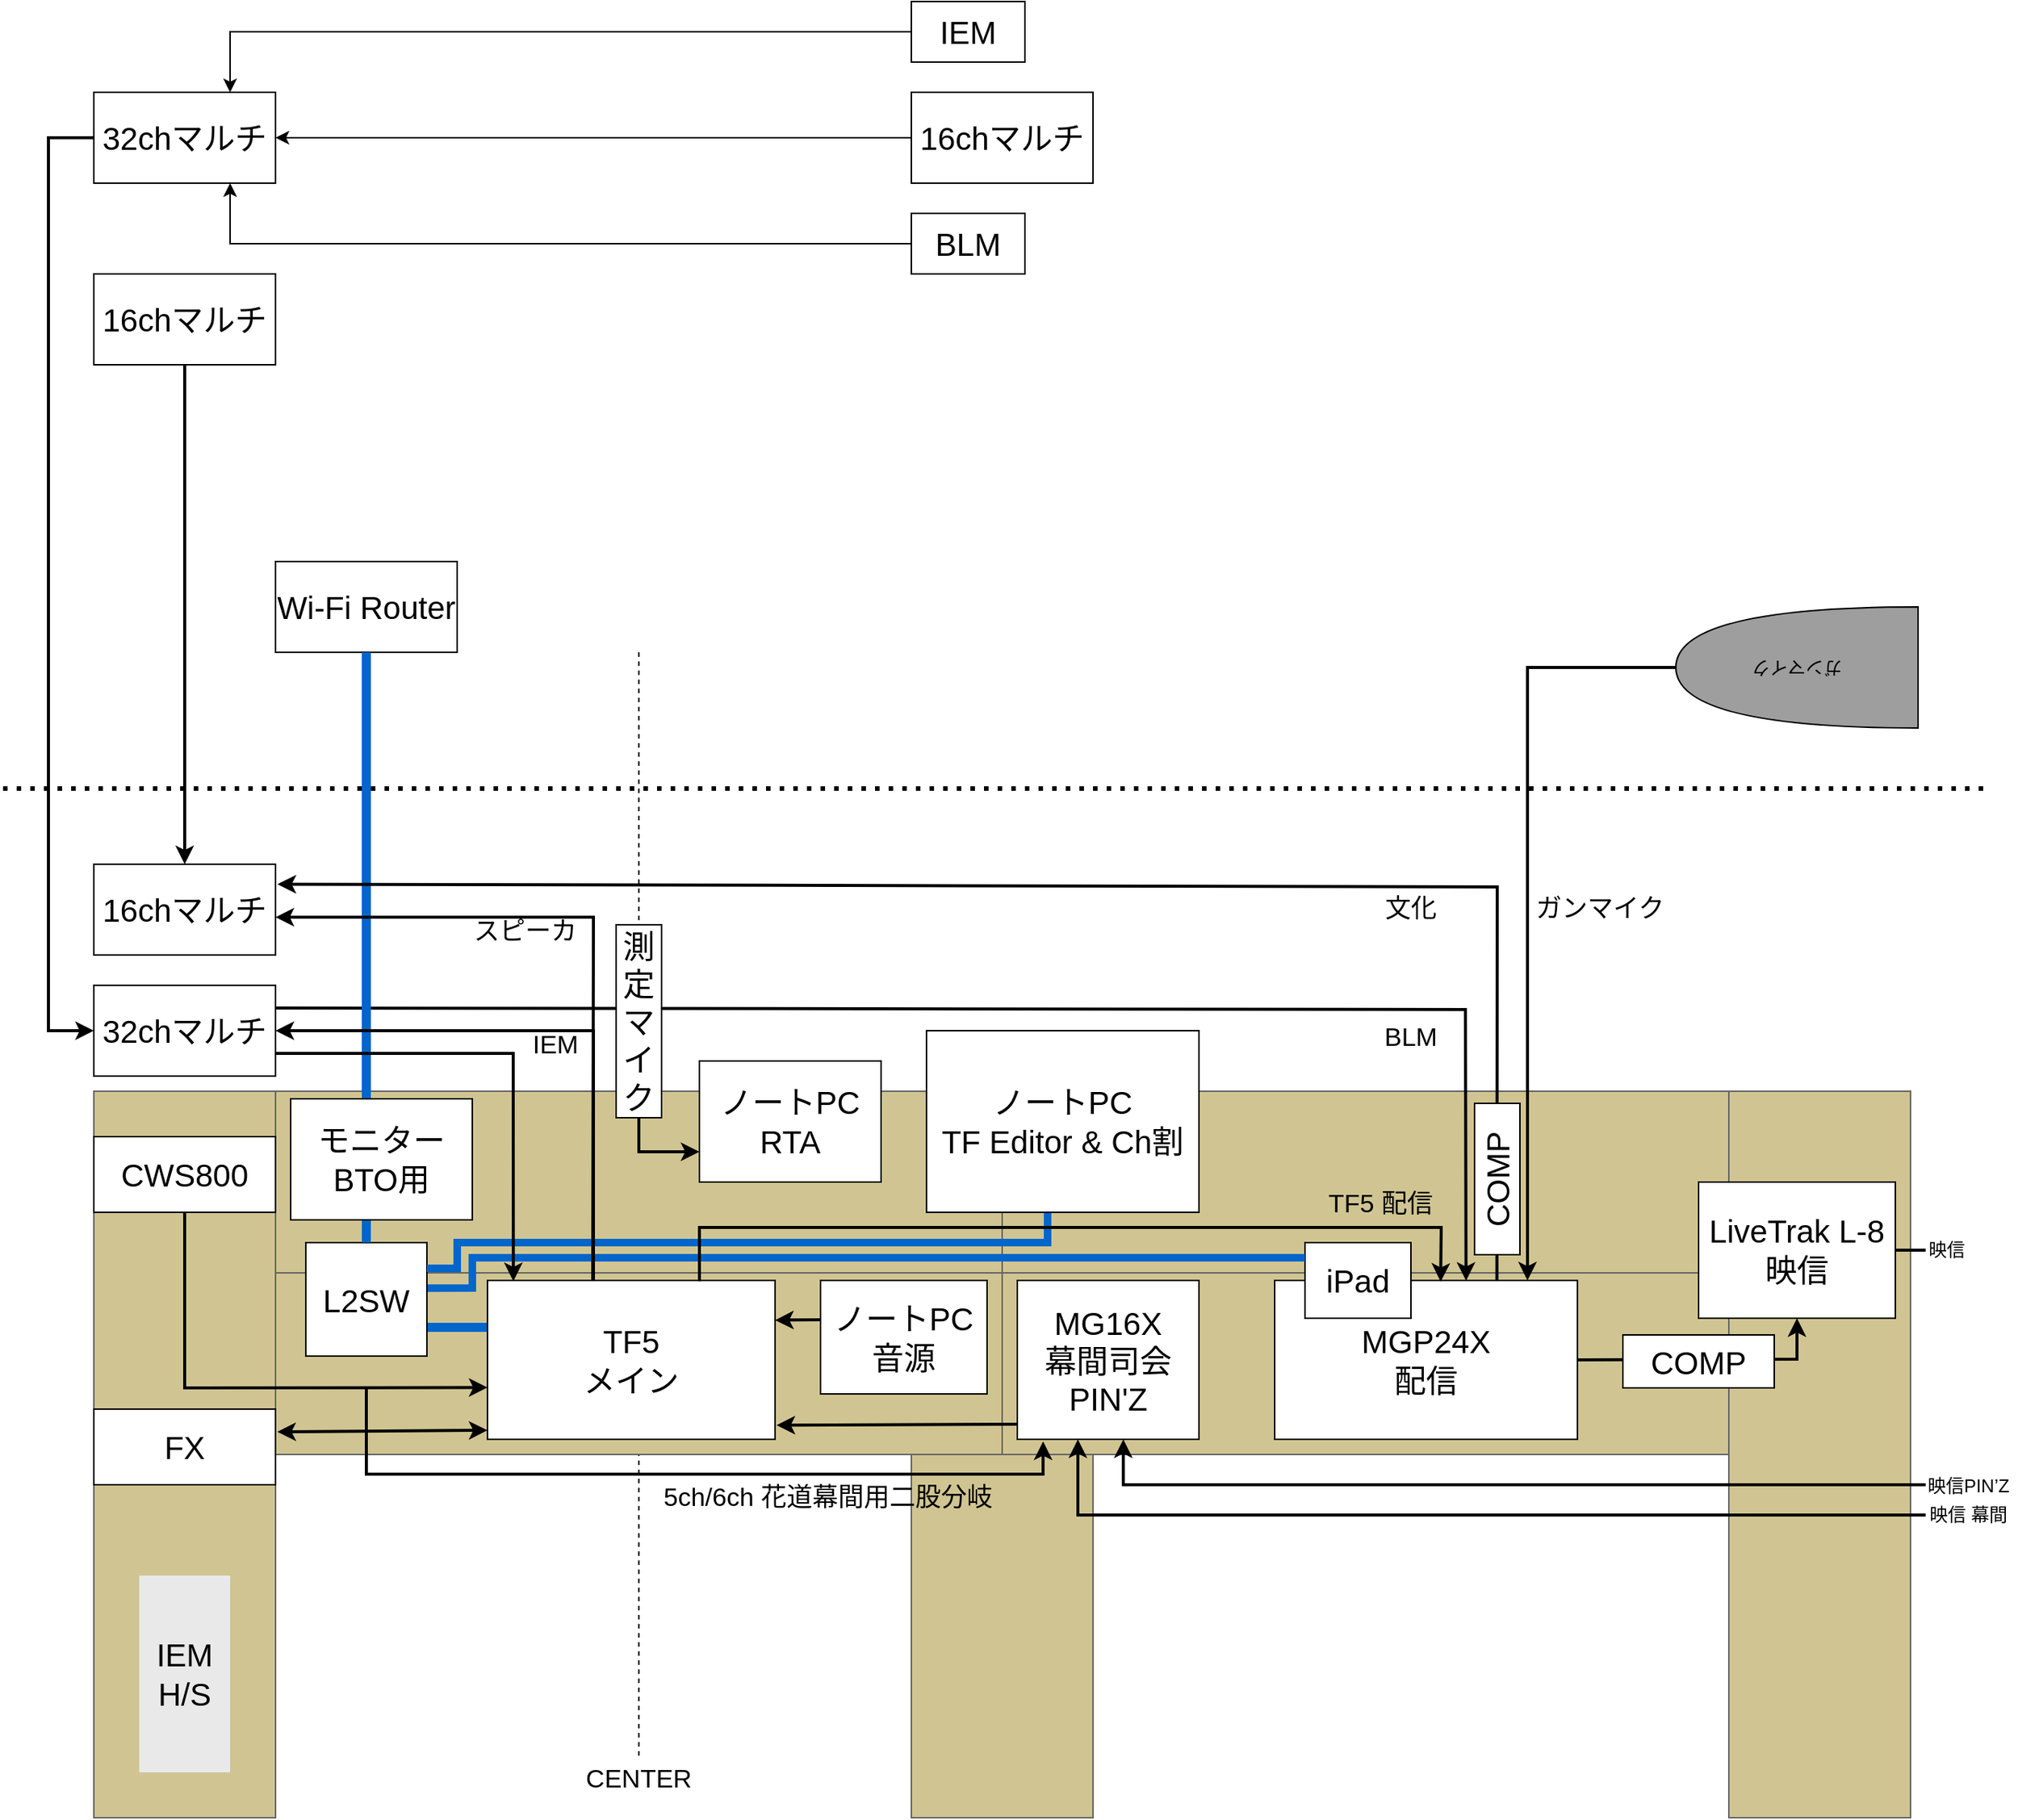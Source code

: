 <mxfile version="27.2.0">
  <diagram name="ページ1" id="uJLQbuFZ7j_eWbe-wUxK">
    <mxGraphModel dx="683" dy="1561" grid="1" gridSize="10" guides="1" tooltips="1" connect="1" arrows="1" fold="1" page="1" pageScale="1" pageWidth="827" pageHeight="1169" math="0" shadow="0">
      <root>
        <mxCell id="0" />
        <mxCell id="1" parent="0" />
        <mxCell id="k81JDMy24xIKwbwBN7yX-11" value="" style="rounded=0;whiteSpace=wrap;html=1;rotation=-90;fillColor=#D0C592;fontColor=#333333;strokeColor=#666666;" vertex="1" parent="1">
          <mxGeometry x="440" y="380" width="480" height="120" as="geometry" />
        </mxCell>
        <mxCell id="7QV5RM0tw6dBP5alvUfI-29" value="" style="endArrow=none;html=1;rounded=0;dashed=1;" parent="1" edge="1">
          <mxGeometry width="50" height="50" relative="1" as="geometry">
            <mxPoint x="440" y="-90" as="sourcePoint" />
            <mxPoint x="440" y="640" as="targetPoint" />
          </mxGeometry>
        </mxCell>
        <mxCell id="7QV5RM0tw6dBP5alvUfI-16" value="" style="rounded=0;whiteSpace=wrap;html=1;rotation=-90;fillColor=#D0C592;fontColor=#333333;strokeColor=#666666;" parent="1" vertex="1">
          <mxGeometry x="-100" y="380" width="480" height="120" as="geometry" />
        </mxCell>
        <mxCell id="7QV5RM0tw6dBP5alvUfI-20" value="" style="rounded=0;whiteSpace=wrap;html=1;rotation=0;fillColor=#D0C592;fontColor=#333333;strokeColor=#666666;" parent="1" vertex="1">
          <mxGeometry x="200" y="200" width="480" height="120" as="geometry" />
        </mxCell>
        <mxCell id="7QV5RM0tw6dBP5alvUfI-21" value="" style="rounded=0;whiteSpace=wrap;html=1;rotation=0;fillColor=#D0C592;fontColor=#333333;strokeColor=#666666;" parent="1" vertex="1">
          <mxGeometry x="200" y="320" width="480" height="120" as="geometry" />
        </mxCell>
        <mxCell id="7QV5RM0tw6dBP5alvUfI-22" value="" style="rounded=0;whiteSpace=wrap;html=1;rotation=0;fillColor=#D0C592;fontColor=#333333;strokeColor=#666666;" parent="1" vertex="1">
          <mxGeometry x="680" y="200" width="480" height="120" as="geometry" />
        </mxCell>
        <mxCell id="7QV5RM0tw6dBP5alvUfI-23" value="" style="rounded=0;whiteSpace=wrap;html=1;rotation=0;fillColor=#D0C592;fontColor=#333333;strokeColor=#666666;" parent="1" vertex="1">
          <mxGeometry x="680" y="320" width="480" height="120" as="geometry" />
        </mxCell>
        <mxCell id="7QV5RM0tw6dBP5alvUfI-24" value="" style="rounded=0;whiteSpace=wrap;html=1;rotation=-90;fillColor=#D0C592;fontColor=#333333;strokeColor=#666666;" parent="1" vertex="1">
          <mxGeometry x="980" y="380" width="480" height="120" as="geometry" />
        </mxCell>
        <mxCell id="7QV5RM0tw6dBP5alvUfI-26" value="&lt;span style=&quot;font-size: 21px;&quot;&gt;MGP24X&lt;/span&gt;&lt;div&gt;&lt;span style=&quot;font-size: 21px;&quot;&gt;配信&lt;/span&gt;&lt;/div&gt;" style="rounded=0;whiteSpace=wrap;html=1;" parent="1" vertex="1">
          <mxGeometry x="860" y="325" width="200" height="105" as="geometry" />
        </mxCell>
        <mxCell id="7QV5RM0tw6dBP5alvUfI-27" value="&lt;span style=&quot;font-size: 21px;&quot;&gt;LiveTrak L-8&lt;/span&gt;&lt;div&gt;&lt;span style=&quot;font-size: 21px;&quot;&gt;映信&lt;/span&gt;&lt;/div&gt;" style="rounded=0;whiteSpace=wrap;html=1;" parent="1" vertex="1">
          <mxGeometry x="1140" y="260" width="130" height="90" as="geometry" />
        </mxCell>
        <mxCell id="7QV5RM0tw6dBP5alvUfI-28" value="&lt;span style=&quot;font-size: 21px;&quot;&gt;MG16X&lt;/span&gt;&lt;div&gt;&lt;span style=&quot;font-size: 21px;&quot;&gt;幕間司会PIN&#39;Z&lt;/span&gt;&lt;/div&gt;" style="rounded=0;whiteSpace=wrap;html=1;" parent="1" vertex="1">
          <mxGeometry x="690" y="325" width="120" height="105" as="geometry" />
        </mxCell>
        <mxCell id="5Y9IuRbjR0Gg4in4yKaj-1" value="&lt;span style=&quot;font-size: 21px;&quot;&gt;32chマルチ&lt;/span&gt;" style="rounded=0;whiteSpace=wrap;html=1;" parent="1" vertex="1">
          <mxGeometry x="80" y="130" width="120" height="60" as="geometry" />
        </mxCell>
        <mxCell id="5Y9IuRbjR0Gg4in4yKaj-2" value="&lt;span style=&quot;font-size: 21px;&quot;&gt;CWS800&lt;/span&gt;" style="rounded=0;whiteSpace=wrap;html=1;" parent="1" vertex="1">
          <mxGeometry x="80" y="230" width="120" height="50" as="geometry" />
        </mxCell>
        <mxCell id="5Y9IuRbjR0Gg4in4yKaj-6" value="&lt;span style=&quot;font-size: 21px;&quot;&gt;ノートPC&lt;/span&gt;&lt;div&gt;&lt;span style=&quot;font-size: 21px;&quot;&gt;RTA&lt;/span&gt;&lt;/div&gt;" style="rounded=0;whiteSpace=wrap;html=1;" parent="1" vertex="1">
          <mxGeometry x="480" y="180" width="120" height="80" as="geometry" />
        </mxCell>
        <mxCell id="5Y9IuRbjR0Gg4in4yKaj-9" value="&lt;span style=&quot;font-size: 21px;&quot;&gt;Wi-Fi Router&lt;/span&gt;" style="rounded=0;whiteSpace=wrap;html=1;" parent="1" vertex="1">
          <mxGeometry x="200" y="-150" width="120" height="60" as="geometry" />
        </mxCell>
        <mxCell id="5Y9IuRbjR0Gg4in4yKaj-12" value="" style="endArrow=classic;html=1;rounded=0;strokeWidth=2;" parent="1" edge="1">
          <mxGeometry width="50" height="50" relative="1" as="geometry">
            <mxPoint x="1290" y="460" as="sourcePoint" />
            <mxPoint x="760" y="430" as="targetPoint" />
            <Array as="points">
              <mxPoint x="760" y="460" />
            </Array>
          </mxGeometry>
        </mxCell>
        <mxCell id="5Y9IuRbjR0Gg4in4yKaj-13" value="" style="endArrow=classic;html=1;rounded=0;strokeWidth=2;" parent="1" edge="1">
          <mxGeometry width="50" height="50" relative="1" as="geometry">
            <mxPoint x="1290" y="480" as="sourcePoint" />
            <mxPoint x="730" y="430" as="targetPoint" />
            <Array as="points">
              <mxPoint x="730" y="480" />
            </Array>
          </mxGeometry>
        </mxCell>
        <mxCell id="5Y9IuRbjR0Gg4in4yKaj-14" value="&lt;span style=&quot;font-size: 21px;&quot;&gt;ノートPC&lt;/span&gt;&lt;div&gt;&lt;span style=&quot;font-size: 21px;&quot;&gt;音源&lt;/span&gt;&lt;/div&gt;" style="rounded=0;whiteSpace=wrap;html=1;" parent="1" vertex="1">
          <mxGeometry x="560" y="325" width="110" height="75" as="geometry" />
        </mxCell>
        <mxCell id="5Y9IuRbjR0Gg4in4yKaj-15" value="" style="endArrow=classic;html=1;rounded=0;entryX=1;entryY=0.25;entryDx=0;entryDy=0;strokeWidth=2;" parent="1" target="7QV5RM0tw6dBP5alvUfI-25" edge="1">
          <mxGeometry width="50" height="50" relative="1" as="geometry">
            <mxPoint x="560" y="351" as="sourcePoint" />
            <mxPoint x="730" y="330" as="targetPoint" />
          </mxGeometry>
        </mxCell>
        <mxCell id="5Y9IuRbjR0Gg4in4yKaj-16" value="" style="endArrow=classic;html=1;rounded=0;exitX=0.004;exitY=0.905;exitDx=0;exitDy=0;exitPerimeter=0;entryX=1.005;entryY=0.911;entryDx=0;entryDy=0;entryPerimeter=0;strokeWidth=2;" parent="1" source="7QV5RM0tw6dBP5alvUfI-28" target="7QV5RM0tw6dBP5alvUfI-25" edge="1">
          <mxGeometry width="50" height="50" relative="1" as="geometry">
            <mxPoint x="600" y="380" as="sourcePoint" />
            <mxPoint x="650" y="330" as="targetPoint" />
          </mxGeometry>
        </mxCell>
        <mxCell id="5Y9IuRbjR0Gg4in4yKaj-17" value="" style="endArrow=none;html=1;rounded=0;exitX=0;exitY=0.75;exitDx=0;exitDy=0;entryX=0.5;entryY=1;entryDx=0;entryDy=0;startArrow=classic;startFill=1;endFill=0;strokeWidth=2;" parent="1" source="5Y9IuRbjR0Gg4in4yKaj-6" target="5Y9IuRbjR0Gg4in4yKaj-11" edge="1">
          <mxGeometry width="50" height="50" relative="1" as="geometry">
            <mxPoint x="640" y="160" as="sourcePoint" />
            <mxPoint x="590" y="140" as="targetPoint" />
            <Array as="points">
              <mxPoint x="440" y="240" />
            </Array>
          </mxGeometry>
        </mxCell>
        <mxCell id="5Y9IuRbjR0Gg4in4yKaj-19" value="&lt;span style=&quot;font-size: 21px;&quot;&gt;iPad&lt;/span&gt;" style="rounded=0;whiteSpace=wrap;html=1;" parent="1" vertex="1">
          <mxGeometry x="880" y="300" width="70" height="50" as="geometry" />
        </mxCell>
        <mxCell id="5Y9IuRbjR0Gg4in4yKaj-20" value="" style="endArrow=none;html=1;rounded=0;exitX=0.968;exitY=0.402;exitDx=0;exitDy=0;strokeColor=#0066CC;strokeWidth=5;exitPerimeter=0;" parent="1" source="5Y9IuRbjR0Gg4in4yKaj-3" edge="1">
          <mxGeometry width="50" height="50" relative="1" as="geometry">
            <mxPoint x="300" y="320" as="sourcePoint" />
            <mxPoint x="880" y="310" as="targetPoint" />
            <Array as="points">
              <mxPoint x="330" y="330" />
              <mxPoint x="330" y="310" />
              <mxPoint x="720" y="310" />
            </Array>
          </mxGeometry>
        </mxCell>
        <mxCell id="5Y9IuRbjR0Gg4in4yKaj-22" value="" style="endArrow=none;html=1;rounded=0;exitX=0.982;exitY=0.747;exitDx=0;exitDy=0;entryX=0.01;entryY=0.295;entryDx=0;entryDy=0;entryPerimeter=0;strokeColor=#0066CC;strokeWidth=6;exitPerimeter=0;" parent="1" source="5Y9IuRbjR0Gg4in4yKaj-3" target="7QV5RM0tw6dBP5alvUfI-25" edge="1">
          <mxGeometry width="50" height="50" relative="1" as="geometry">
            <mxPoint x="410" y="330" as="sourcePoint" />
            <mxPoint x="460" y="280" as="targetPoint" />
          </mxGeometry>
        </mxCell>
        <mxCell id="7QV5RM0tw6dBP5alvUfI-25" value="&lt;font style=&quot;font-size: 21px;&quot;&gt;TF5&lt;/font&gt;&lt;div&gt;&lt;font style=&quot;font-size: 21px;&quot;&gt;メイン&lt;/font&gt;&lt;/div&gt;" style="rounded=0;whiteSpace=wrap;html=1;" parent="1" vertex="1">
          <mxGeometry x="340" y="325" width="190" height="105" as="geometry" />
        </mxCell>
        <mxCell id="5Y9IuRbjR0Gg4in4yKaj-3" value="&lt;span style=&quot;font-size: 21px;&quot;&gt;L2SW&lt;/span&gt;" style="rounded=0;whiteSpace=wrap;html=1;" parent="1" vertex="1">
          <mxGeometry x="220" y="300" width="80" height="75" as="geometry" />
        </mxCell>
        <mxCell id="5Y9IuRbjR0Gg4in4yKaj-23" value="" style="endArrow=none;html=1;rounded=0;exitX=0.99;exitY=0.478;exitDx=0;exitDy=0;strokeColor=#0066CC;strokeWidth=5;exitPerimeter=0;" parent="1" edge="1">
          <mxGeometry width="50" height="50" relative="1" as="geometry">
            <mxPoint x="300" y="317" as="sourcePoint" />
            <mxPoint x="710" y="280" as="targetPoint" />
            <Array as="points">
              <mxPoint x="320" y="317" />
              <mxPoint x="320" y="300" />
              <mxPoint x="710" y="300" />
            </Array>
          </mxGeometry>
        </mxCell>
        <mxCell id="5Y9IuRbjR0Gg4in4yKaj-5" value="&lt;span style=&quot;font-size: 21px;&quot;&gt;ノートPC&lt;/span&gt;&lt;div&gt;&lt;span style=&quot;font-size: 21px;&quot;&gt;TF Editor &amp;amp; Ch割&lt;/span&gt;&lt;/div&gt;" style="rounded=0;whiteSpace=wrap;html=1;" parent="1" vertex="1">
          <mxGeometry x="630" y="160" width="180" height="120" as="geometry" />
        </mxCell>
        <mxCell id="5Y9IuRbjR0Gg4in4yKaj-24" value="" style="endArrow=classic;html=1;rounded=0;exitX=1;exitY=0.5;exitDx=0;exitDy=0;entryX=0.5;entryY=1;entryDx=0;entryDy=0;strokeWidth=2;" parent="1" source="7QV5RM0tw6dBP5alvUfI-26" target="7QV5RM0tw6dBP5alvUfI-27" edge="1">
          <mxGeometry width="50" height="50" relative="1" as="geometry">
            <mxPoint x="1000" y="360" as="sourcePoint" />
            <mxPoint x="1050" y="310" as="targetPoint" />
            <Array as="points">
              <mxPoint x="1205" y="377" />
            </Array>
          </mxGeometry>
        </mxCell>
        <mxCell id="5Y9IuRbjR0Gg4in4yKaj-25" value="" style="endArrow=classic;html=1;rounded=0;exitX=1;exitY=0.25;exitDx=0;exitDy=0;entryX=0.632;entryY=0.002;entryDx=0;entryDy=0;entryPerimeter=0;strokeWidth=2;" parent="1" source="5Y9IuRbjR0Gg4in4yKaj-1" target="7QV5RM0tw6dBP5alvUfI-26" edge="1">
          <mxGeometry width="50" height="50" relative="1" as="geometry">
            <mxPoint x="220" y="145.63" as="sourcePoint" />
            <mxPoint x="1000.2" y="325.0" as="targetPoint" />
            <Array as="points">
              <mxPoint x="986" y="146" />
            </Array>
          </mxGeometry>
        </mxCell>
        <mxCell id="5Y9IuRbjR0Gg4in4yKaj-11" value="&lt;span style=&quot;font-size: 21px;&quot;&gt;測&lt;/span&gt;&lt;div&gt;&lt;span style=&quot;font-size: 21px;&quot;&gt;定&lt;/span&gt;&lt;/div&gt;&lt;div&gt;&lt;span style=&quot;font-size: 21px;&quot;&gt;マ&lt;/span&gt;&lt;/div&gt;&lt;div&gt;&lt;span style=&quot;font-size: 21px;&quot;&gt;イ&lt;/span&gt;&lt;/div&gt;&lt;div&gt;&lt;span style=&quot;font-size: 21px;&quot;&gt;ク&lt;/span&gt;&lt;/div&gt;" style="rounded=0;whiteSpace=wrap;html=1;" parent="1" vertex="1">
          <mxGeometry x="425" y="90" width="30" height="127.5" as="geometry" />
        </mxCell>
        <mxCell id="5Y9IuRbjR0Gg4in4yKaj-26" value="" style="endArrow=classic;html=1;rounded=0;entryX=0.893;entryY=-0.004;entryDx=0;entryDy=0;entryPerimeter=0;strokeWidth=2;" parent="1" edge="1">
          <mxGeometry width="50" height="50" relative="1" as="geometry">
            <mxPoint x="1132" y="-80" as="sourcePoint" />
            <mxPoint x="1027" y="325.0" as="targetPoint" />
            <Array as="points">
              <mxPoint x="1027" y="-80" />
            </Array>
          </mxGeometry>
        </mxCell>
        <mxCell id="5Y9IuRbjR0Gg4in4yKaj-27" value="" style="endArrow=classic;html=1;rounded=0;exitX=0.737;exitY=0.006;exitDx=0;exitDy=0;entryX=0.548;entryY=0.008;entryDx=0;entryDy=0;entryPerimeter=0;exitPerimeter=0;strokeWidth=2;" parent="1" source="7QV5RM0tw6dBP5alvUfI-25" target="7QV5RM0tw6dBP5alvUfI-26" edge="1">
          <mxGeometry width="50" height="50" relative="1" as="geometry">
            <mxPoint x="620" y="380" as="sourcePoint" />
            <mxPoint x="930" y="120" as="targetPoint" />
            <Array as="points">
              <mxPoint x="480" y="290" />
              <mxPoint x="970" y="290" />
            </Array>
          </mxGeometry>
        </mxCell>
        <mxCell id="5Y9IuRbjR0Gg4in4yKaj-28" value="&lt;span style=&quot;font-size: 21px;&quot;&gt;16chマルチ&lt;/span&gt;" style="rounded=0;whiteSpace=wrap;html=1;" parent="1" vertex="1">
          <mxGeometry x="80" y="50" width="120" height="60" as="geometry" />
        </mxCell>
        <mxCell id="5Y9IuRbjR0Gg4in4yKaj-29" value="" style="endArrow=none;html=1;rounded=0;exitX=0.5;exitY=0;exitDx=0;exitDy=0;strokeColor=#0066CC;strokeWidth=6;entryX=0.5;entryY=1;entryDx=0;entryDy=0;" parent="1" source="5Y9IuRbjR0Gg4in4yKaj-3" target="5Y9IuRbjR0Gg4in4yKaj-9" edge="1">
          <mxGeometry width="50" height="50" relative="1" as="geometry">
            <mxPoint x="240" y="160" as="sourcePoint" />
            <mxPoint x="260" y="-80" as="targetPoint" />
          </mxGeometry>
        </mxCell>
        <mxCell id="5Y9IuRbjR0Gg4in4yKaj-4" value="&lt;span style=&quot;font-size: 21px;&quot;&gt;モニター&lt;/span&gt;&lt;div&gt;&lt;span style=&quot;font-size: 21px;&quot;&gt;BTO用&lt;/span&gt;&lt;/div&gt;" style="rounded=0;whiteSpace=wrap;html=1;" parent="1" vertex="1">
          <mxGeometry x="210" y="205" width="120" height="80" as="geometry" />
        </mxCell>
        <mxCell id="5Y9IuRbjR0Gg4in4yKaj-30" value="" style="endArrow=classic;html=1;rounded=0;exitX=1;exitY=0.75;exitDx=0;exitDy=0;entryX=0.09;entryY=0.005;entryDx=0;entryDy=0;entryPerimeter=0;strokeWidth=2;" parent="1" source="5Y9IuRbjR0Gg4in4yKaj-1" target="7QV5RM0tw6dBP5alvUfI-25" edge="1">
          <mxGeometry width="50" height="50" relative="1" as="geometry">
            <mxPoint x="420" y="270" as="sourcePoint" />
            <mxPoint x="390" y="180" as="targetPoint" />
            <Array as="points">
              <mxPoint x="357" y="175" />
            </Array>
          </mxGeometry>
        </mxCell>
        <mxCell id="5Y9IuRbjR0Gg4in4yKaj-31" value="" style="endArrow=none;html=1;rounded=0;exitX=1;exitY=0.75;exitDx=0;exitDy=0;entryX=0.366;entryY=0.001;entryDx=0;entryDy=0;entryPerimeter=0;startArrow=classic;startFill=1;endFill=0;strokeWidth=2;" parent="1" target="7QV5RM0tw6dBP5alvUfI-25" edge="1">
          <mxGeometry width="50" height="50" relative="1" as="geometry">
            <mxPoint x="200" y="85" as="sourcePoint" />
            <mxPoint x="390" y="235" as="targetPoint" />
            <Array as="points">
              <mxPoint x="410" y="85" />
            </Array>
          </mxGeometry>
        </mxCell>
        <mxCell id="5Y9IuRbjR0Gg4in4yKaj-32" value="" style="endArrow=none;html=1;rounded=0;exitX=1.011;exitY=0.22;exitDx=0;exitDy=0;entryX=0.714;entryY=-0.002;entryDx=0;entryDy=0;entryPerimeter=0;startArrow=classic;startFill=1;endFill=0;strokeWidth=2;exitPerimeter=0;" parent="1" edge="1" source="5Y9IuRbjR0Gg4in4yKaj-28">
          <mxGeometry width="50" height="50" relative="1" as="geometry">
            <mxPoint x="204" y="63.75" as="sourcePoint" />
            <mxPoint x="1006.8" y="324.79" as="targetPoint" />
            <Array as="points">
              <mxPoint x="1007" y="65" />
            </Array>
          </mxGeometry>
        </mxCell>
        <mxCell id="5Y9IuRbjR0Gg4in4yKaj-33" value="" style="endArrow=classic;html=1;rounded=0;entryX=0;entryY=0.75;entryDx=0;entryDy=0;strokeWidth=2;" parent="1" edge="1">
          <mxGeometry width="50" height="50" relative="1" as="geometry">
            <mxPoint x="140" y="280" as="sourcePoint" />
            <mxPoint x="340" y="395.75" as="targetPoint" />
            <Array as="points">
              <mxPoint x="140" y="396" />
            </Array>
          </mxGeometry>
        </mxCell>
        <mxCell id="5Y9IuRbjR0Gg4in4yKaj-34" value="&lt;font style=&quot;font-size: 21px;&quot;&gt;IEM&lt;br&gt;H/S&lt;/font&gt;" style="text;html=1;align=center;verticalAlign=middle;whiteSpace=wrap;rounded=0;fillColor=#E9E9E9;" parent="1" vertex="1">
          <mxGeometry x="110" y="520" width="60" height="130" as="geometry" />
        </mxCell>
        <mxCell id="5Y9IuRbjR0Gg4in4yKaj-35" value="映信PIN’Z&amp;nbsp;" style="text;html=1;align=center;verticalAlign=middle;whiteSpace=wrap;rounded=0;" parent="1" vertex="1">
          <mxGeometry x="1290" y="446" width="60" height="30" as="geometry" />
        </mxCell>
        <mxCell id="5Y9IuRbjR0Gg4in4yKaj-36" value="映信 幕間&amp;nbsp;" style="text;html=1;align=center;verticalAlign=middle;whiteSpace=wrap;rounded=0;" parent="1" vertex="1">
          <mxGeometry x="1290" y="465" width="60" height="30" as="geometry" />
        </mxCell>
        <mxCell id="5Y9IuRbjR0Gg4in4yKaj-37" value="" style="endArrow=none;html=1;rounded=0;exitX=1;exitY=0.5;exitDx=0;exitDy=0;strokeWidth=2;entryX=0;entryY=0.5;entryDx=0;entryDy=0;" parent="1" source="7QV5RM0tw6dBP5alvUfI-27" edge="1" target="5Y9IuRbjR0Gg4in4yKaj-38">
          <mxGeometry width="50" height="50" relative="1" as="geometry">
            <mxPoint x="1080" y="360" as="sourcePoint" />
            <mxPoint x="1290" y="275" as="targetPoint" />
          </mxGeometry>
        </mxCell>
        <mxCell id="5Y9IuRbjR0Gg4in4yKaj-38" value="映信" style="text;html=1;align=left;verticalAlign=middle;whiteSpace=wrap;rounded=0;" parent="1" vertex="1">
          <mxGeometry x="1290" y="290" width="60" height="30" as="geometry" />
        </mxCell>
        <mxCell id="k81JDMy24xIKwbwBN7yX-1" value="" style="endArrow=classic;html=1;rounded=0;entryX=0.142;entryY=1.013;entryDx=0;entryDy=0;entryPerimeter=0;strokeWidth=2;" edge="1" parent="1" target="7QV5RM0tw6dBP5alvUfI-28">
          <mxGeometry width="50" height="50" relative="1" as="geometry">
            <mxPoint x="260" y="396" as="sourcePoint" />
            <mxPoint x="707.16" y="424.05" as="targetPoint" />
            <Array as="points">
              <mxPoint x="260" y="453" />
              <mxPoint x="707" y="453" />
            </Array>
          </mxGeometry>
        </mxCell>
        <mxCell id="k81JDMy24xIKwbwBN7yX-2" value="BLM" style="text;html=1;align=center;verticalAlign=middle;whiteSpace=wrap;rounded=0;fontSize=17;" vertex="1" parent="1">
          <mxGeometry x="920" y="150" width="60" height="30" as="geometry" />
        </mxCell>
        <mxCell id="k81JDMy24xIKwbwBN7yX-4" value="文化" style="text;html=1;align=center;verticalAlign=middle;whiteSpace=wrap;rounded=0;fontSize=17;" vertex="1" parent="1">
          <mxGeometry x="920" y="65" width="60" height="30" as="geometry" />
        </mxCell>
        <mxCell id="k81JDMy24xIKwbwBN7yX-5" value="TF5 配信" style="text;html=1;align=center;verticalAlign=middle;whiteSpace=wrap;rounded=0;fontSize=17;" vertex="1" parent="1">
          <mxGeometry x="890" y="260" width="80" height="30" as="geometry" />
        </mxCell>
        <mxCell id="k81JDMy24xIKwbwBN7yX-6" value="ガンマイク" style="text;html=1;align=center;verticalAlign=middle;whiteSpace=wrap;rounded=0;fontSize=17;" vertex="1" parent="1">
          <mxGeometry x="1025" y="65" width="100" height="30" as="geometry" />
        </mxCell>
        <mxCell id="k81JDMy24xIKwbwBN7yX-7" value="スピーカ" style="text;html=1;align=center;verticalAlign=middle;whiteSpace=wrap;rounded=0;fontSize=17;" vertex="1" parent="1">
          <mxGeometry x="300" y="80" width="130" height="30" as="geometry" />
        </mxCell>
        <mxCell id="k81JDMy24xIKwbwBN7yX-8" value="5ch/6ch 花道幕間用二股分岐" style="text;html=1;align=center;verticalAlign=middle;whiteSpace=wrap;rounded=0;fontSize=17;" vertex="1" parent="1">
          <mxGeometry x="455" y="454" width="220" height="30" as="geometry" />
        </mxCell>
        <mxCell id="k81JDMy24xIKwbwBN7yX-10" value="CENTER" style="text;html=1;align=center;verticalAlign=middle;whiteSpace=wrap;rounded=0;fontSize=17;" vertex="1" parent="1">
          <mxGeometry x="410" y="640" width="60" height="30" as="geometry" />
        </mxCell>
        <mxCell id="k81JDMy24xIKwbwBN7yX-12" value="&lt;span style=&quot;font-size: 21px;&quot;&gt;COMP&lt;/span&gt;" style="rounded=0;whiteSpace=wrap;html=1;" vertex="1" parent="1">
          <mxGeometry x="1090" y="361" width="100" height="35" as="geometry" />
        </mxCell>
        <mxCell id="k81JDMy24xIKwbwBN7yX-13" value="&lt;span style=&quot;font-size: 21px;&quot;&gt;COMP&lt;/span&gt;" style="rounded=0;whiteSpace=wrap;html=1;rotation=-90;" vertex="1" parent="1">
          <mxGeometry x="957" y="243" width="100" height="30" as="geometry" />
        </mxCell>
        <mxCell id="5Y9IuRbjR0Gg4in4yKaj-8" value="ガンマイク" style="shape=or;whiteSpace=wrap;html=1;rotation=-180;fillColor=#9E9E9E;" parent="1" vertex="1">
          <mxGeometry x="1125" y="-120" width="160" height="80" as="geometry" />
        </mxCell>
        <mxCell id="k81JDMy24xIKwbwBN7yX-14" value="&lt;span style=&quot;font-size: 21px;&quot;&gt;FX&lt;/span&gt;" style="rounded=0;whiteSpace=wrap;html=1;" vertex="1" parent="1">
          <mxGeometry x="80" y="410" width="120" height="50" as="geometry" />
        </mxCell>
        <mxCell id="k81JDMy24xIKwbwBN7yX-15" value="" style="endArrow=classic;html=1;rounded=0;exitX=1.01;exitY=0.301;exitDx=0;exitDy=0;entryX=0;entryY=1;entryDx=0;entryDy=0;strokeWidth=2;startArrow=classic;startFill=1;exitPerimeter=0;" edge="1" parent="1" source="k81JDMy24xIKwbwBN7yX-14">
          <mxGeometry width="50" height="50" relative="1" as="geometry">
            <mxPoint x="201.08" y="424" as="sourcePoint" />
            <mxPoint x="340" y="424" as="targetPoint" />
          </mxGeometry>
        </mxCell>
        <mxCell id="k81JDMy24xIKwbwBN7yX-16" value="&lt;span style=&quot;font-size: 21px;&quot;&gt;16chマルチ&lt;/span&gt;" style="rounded=0;whiteSpace=wrap;html=1;" vertex="1" parent="1">
          <mxGeometry x="80" y="-340" width="120" height="60" as="geometry" />
        </mxCell>
        <mxCell id="k81JDMy24xIKwbwBN7yX-17" value="&lt;span style=&quot;font-size: 21px;&quot;&gt;32chマルチ&lt;/span&gt;" style="rounded=0;whiteSpace=wrap;html=1;" vertex="1" parent="1">
          <mxGeometry x="80" y="-460" width="120" height="60" as="geometry" />
        </mxCell>
        <mxCell id="k81JDMy24xIKwbwBN7yX-18" value="&lt;span style=&quot;font-size: 21px;&quot;&gt;16chマルチ&lt;/span&gt;" style="rounded=0;whiteSpace=wrap;html=1;" vertex="1" parent="1">
          <mxGeometry x="620" y="-460" width="120" height="60" as="geometry" />
        </mxCell>
        <mxCell id="k81JDMy24xIKwbwBN7yX-19" value="" style="endArrow=none;html=1;rounded=0;exitX=1;exitY=0.5;exitDx=0;exitDy=0;entryX=0;entryY=0.5;entryDx=0;entryDy=0;endFill=0;startArrow=classic;startFill=1;" edge="1" parent="1" source="k81JDMy24xIKwbwBN7yX-17" target="k81JDMy24xIKwbwBN7yX-18">
          <mxGeometry width="50" height="50" relative="1" as="geometry">
            <mxPoint x="910" y="-110" as="sourcePoint" />
            <mxPoint x="960" y="-160" as="targetPoint" />
          </mxGeometry>
        </mxCell>
        <mxCell id="k81JDMy24xIKwbwBN7yX-20" value="" style="endArrow=classic;html=1;rounded=0;exitX=0;exitY=0.5;exitDx=0;exitDy=0;entryX=0;entryY=0.5;entryDx=0;entryDy=0;strokeWidth=2;" edge="1" parent="1" source="k81JDMy24xIKwbwBN7yX-17" target="5Y9IuRbjR0Gg4in4yKaj-1">
          <mxGeometry width="50" height="50" relative="1" as="geometry">
            <mxPoint x="740" y="-260" as="sourcePoint" />
            <mxPoint x="50" y="170" as="targetPoint" />
            <Array as="points">
              <mxPoint x="50" y="-430" />
              <mxPoint x="50" y="160" />
            </Array>
          </mxGeometry>
        </mxCell>
        <mxCell id="k81JDMy24xIKwbwBN7yX-21" value="" style="endArrow=classic;html=1;rounded=0;exitX=0.5;exitY=1;exitDx=0;exitDy=0;entryX=0.5;entryY=0;entryDx=0;entryDy=0;strokeWidth=2;" edge="1" parent="1" source="k81JDMy24xIKwbwBN7yX-16" target="5Y9IuRbjR0Gg4in4yKaj-28">
          <mxGeometry width="50" height="50" relative="1" as="geometry">
            <mxPoint x="520" y="-220" as="sourcePoint" />
            <mxPoint x="570" y="-270" as="targetPoint" />
          </mxGeometry>
        </mxCell>
        <mxCell id="k81JDMy24xIKwbwBN7yX-26" style="edgeStyle=orthogonalEdgeStyle;rounded=0;orthogonalLoop=1;jettySize=auto;html=1;exitX=0;exitY=0.5;exitDx=0;exitDy=0;entryX=0.75;entryY=0;entryDx=0;entryDy=0;" edge="1" parent="1" source="k81JDMy24xIKwbwBN7yX-22" target="k81JDMy24xIKwbwBN7yX-17">
          <mxGeometry relative="1" as="geometry" />
        </mxCell>
        <mxCell id="k81JDMy24xIKwbwBN7yX-22" value="&lt;span style=&quot;font-size: 21px;&quot;&gt;IEM&lt;/span&gt;" style="rounded=0;whiteSpace=wrap;html=1;" vertex="1" parent="1">
          <mxGeometry x="620" y="-520" width="75" height="40" as="geometry" />
        </mxCell>
        <mxCell id="k81JDMy24xIKwbwBN7yX-24" value="" style="endArrow=none;html=1;rounded=0;dashed=1;dashPattern=1 2;strokeWidth=3;" edge="1" parent="1">
          <mxGeometry width="50" height="50" relative="1" as="geometry">
            <mxPoint x="20" as="sourcePoint" />
            <mxPoint x="1330" as="targetPoint" />
          </mxGeometry>
        </mxCell>
        <mxCell id="k81JDMy24xIKwbwBN7yX-29" style="edgeStyle=orthogonalEdgeStyle;rounded=0;orthogonalLoop=1;jettySize=auto;html=1;exitX=0;exitY=0.5;exitDx=0;exitDy=0;entryX=0.75;entryY=1;entryDx=0;entryDy=0;" edge="1" parent="1" source="k81JDMy24xIKwbwBN7yX-27" target="k81JDMy24xIKwbwBN7yX-17">
          <mxGeometry relative="1" as="geometry" />
        </mxCell>
        <mxCell id="k81JDMy24xIKwbwBN7yX-27" value="&lt;span style=&quot;font-size: 21px;&quot;&gt;BLM&lt;/span&gt;" style="rounded=0;whiteSpace=wrap;html=1;" vertex="1" parent="1">
          <mxGeometry x="620" y="-380" width="75" height="40" as="geometry" />
        </mxCell>
        <mxCell id="k81JDMy24xIKwbwBN7yX-30" value="" style="endArrow=none;html=1;rounded=0;exitX=1;exitY=0.5;exitDx=0;exitDy=0;entryX=0.366;entryY=0.001;entryDx=0;entryDy=0;entryPerimeter=0;startArrow=classic;startFill=1;endFill=0;strokeWidth=2;" edge="1" parent="1" source="5Y9IuRbjR0Gg4in4yKaj-1">
          <mxGeometry width="50" height="50" relative="1" as="geometry">
            <mxPoint x="200" y="85" as="sourcePoint" />
            <mxPoint x="410" y="325" as="targetPoint" />
            <Array as="points">
              <mxPoint x="410" y="160" />
            </Array>
          </mxGeometry>
        </mxCell>
        <mxCell id="k81JDMy24xIKwbwBN7yX-31" value="IEM" style="text;html=1;align=center;verticalAlign=middle;whiteSpace=wrap;rounded=0;fontSize=17;" vertex="1" parent="1">
          <mxGeometry x="320" y="155" width="130" height="30" as="geometry" />
        </mxCell>
      </root>
    </mxGraphModel>
  </diagram>
</mxfile>
